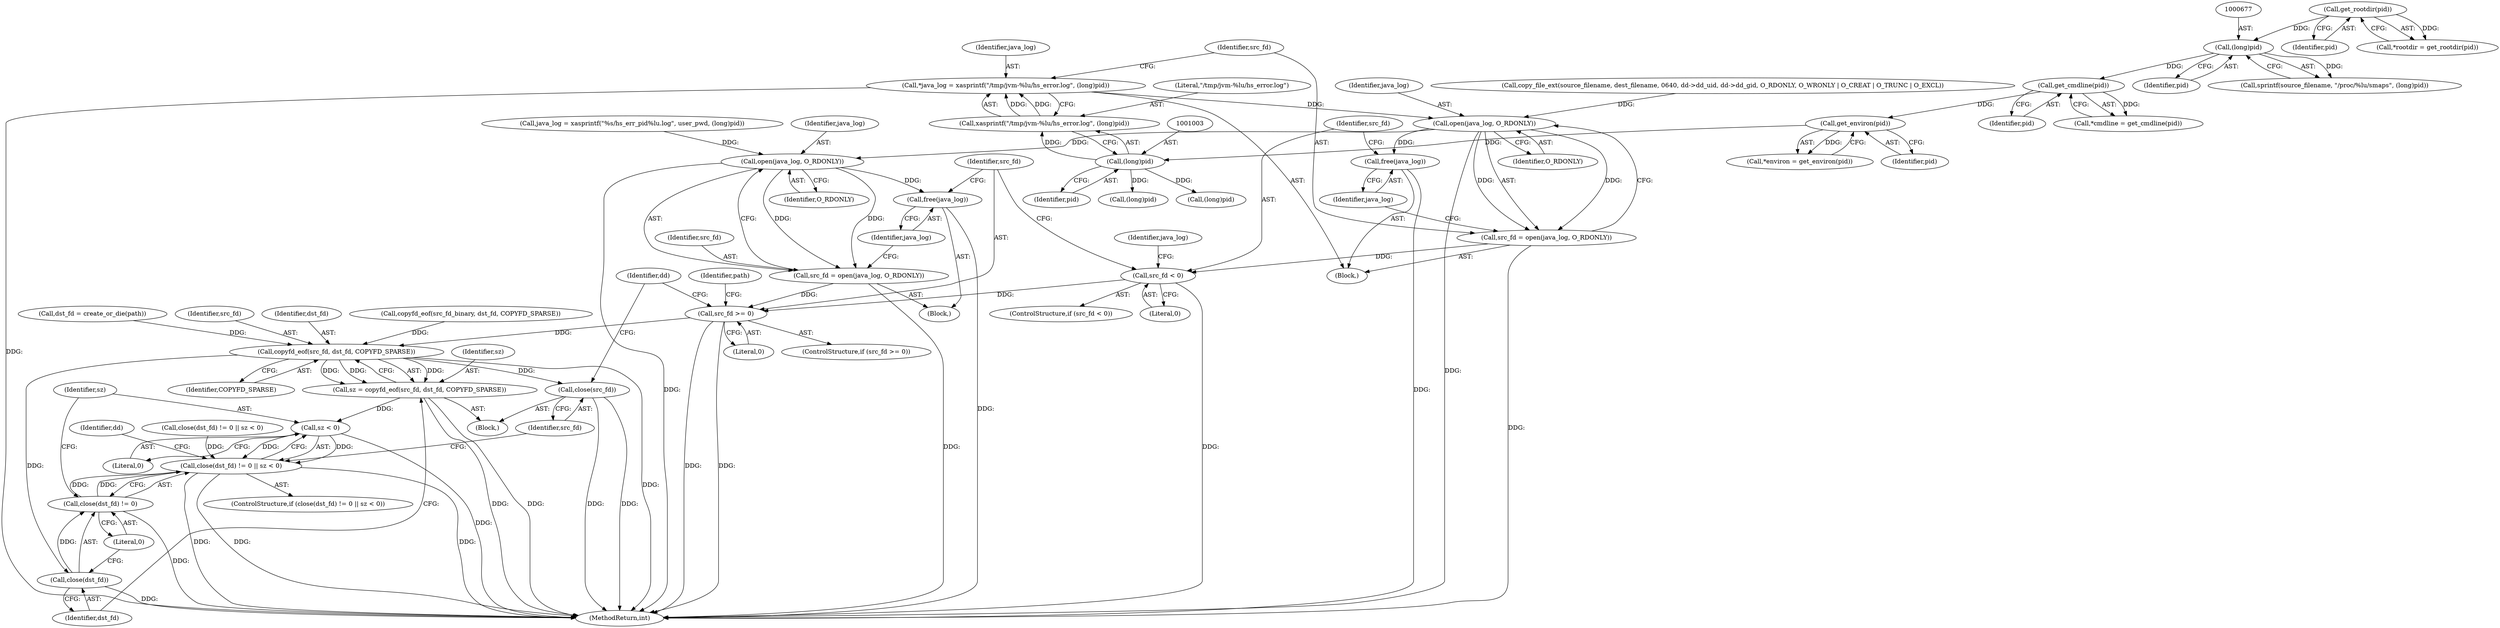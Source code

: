 digraph "0_abrt_8939398b82006ba1fec4ed491339fc075f43fc7c_1@API" {
"1000998" [label="(Call,*java_log = xasprintf(\"/tmp/jvm-%lu/hs_error.log\", (long)pid))"];
"1001000" [label="(Call,xasprintf(\"/tmp/jvm-%lu/hs_error.log\", (long)pid))"];
"1001002" [label="(Call,(long)pid)"];
"1000857" [label="(Call,get_environ(pid))"];
"1000850" [label="(Call,get_cmdline(pid))"];
"1000676" [label="(Call,(long)pid)"];
"1000663" [label="(Call,get_rootdir(pid))"];
"1001008" [label="(Call,open(java_log, O_RDONLY))"];
"1001006" [label="(Call,src_fd = open(java_log, O_RDONLY))"];
"1001014" [label="(Call,src_fd < 0)"];
"1001034" [label="(Call,src_fd >= 0)"];
"1001051" [label="(Call,copyfd_eof(src_fd, dst_fd, COPYFD_SPARSE))"];
"1001049" [label="(Call,sz = copyfd_eof(src_fd, dst_fd, COPYFD_SPARSE))"];
"1001061" [label="(Call,sz < 0)"];
"1001056" [label="(Call,close(dst_fd) != 0 || sz < 0)"];
"1001058" [label="(Call,close(dst_fd))"];
"1001057" [label="(Call,close(dst_fd) != 0)"];
"1001070" [label="(Call,close(src_fd))"];
"1001011" [label="(Call,free(java_log))"];
"1001028" [label="(Call,open(java_log, O_RDONLY))"];
"1001026" [label="(Call,src_fd = open(java_log, O_RDONLY))"];
"1001031" [label="(Call,free(java_log))"];
"1001040" [label="(Identifier,path)"];
"1001044" [label="(Call,dst_fd = create_or_die(path))"];
"1001019" [label="(Identifier,java_log)"];
"1001070" [label="(Call,close(src_fd))"];
"1001062" [label="(Identifier,sz)"];
"1001051" [label="(Call,copyfd_eof(src_fd, dst_fd, COPYFD_SPARSE))"];
"1001059" [label="(Identifier,dst_fd)"];
"1001036" [label="(Literal,0)"];
"1001060" [label="(Literal,0)"];
"1001030" [label="(Identifier,O_RDONLY)"];
"1001017" [label="(Block,)"];
"1001032" [label="(Identifier,java_log)"];
"1001055" [label="(ControlStructure,if (close(dst_fd) != 0 || sz < 0))"];
"1000848" [label="(Call,*cmdline = get_cmdline(pid))"];
"1001071" [label="(Identifier,src_fd)"];
"1000858" [label="(Identifier,pid)"];
"1001033" [label="(ControlStructure,if (src_fd >= 0))"];
"1001052" [label="(Identifier,src_fd)"];
"1000850" [label="(Call,get_cmdline(pid))"];
"1001073" [label="(Identifier,dd)"];
"1000996" [label="(Block,)"];
"1001014" [label="(Call,src_fd < 0)"];
"1000908" [label="(Call,close(dst_fd) != 0 || sz < 0)"];
"1001009" [label="(Identifier,java_log)"];
"1001063" [label="(Literal,0)"];
"1001004" [label="(Identifier,pid)"];
"1000676" [label="(Call,(long)pid)"];
"1000664" [label="(Identifier,pid)"];
"1001066" [label="(Identifier,dd)"];
"1001007" [label="(Identifier,src_fd)"];
"1001035" [label="(Identifier,src_fd)"];
"1001053" [label="(Identifier,dst_fd)"];
"1000855" [label="(Call,*environ = get_environ(pid))"];
"1001029" [label="(Identifier,java_log)"];
"1000663" [label="(Call,get_rootdir(pid))"];
"1001057" [label="(Call,close(dst_fd) != 0)"];
"1001018" [label="(Call,java_log = xasprintf(\"%s/hs_err_pid%lu.log\", user_pwd, (long)pid))"];
"1000678" [label="(Identifier,pid)"];
"1001000" [label="(Call,xasprintf(\"/tmp/jvm-%lu/hs_error.log\", (long)pid))"];
"1000673" [label="(Call,sprintf(source_filename, \"/proc/%lu/smaps\", (long)pid))"];
"1001008" [label="(Call,open(java_log, O_RDONLY))"];
"1001028" [label="(Call,open(java_log, O_RDONLY))"];
"1001031" [label="(Call,free(java_log))"];
"1001027" [label="(Identifier,src_fd)"];
"1001058" [label="(Call,close(dst_fd))"];
"1001023" [label="(Call,(long)pid)"];
"1001050" [label="(Identifier,sz)"];
"1001056" [label="(Call,close(dst_fd) != 0 || sz < 0)"];
"1000857" [label="(Call,get_environ(pid))"];
"1000759" [label="(Call,copy_file_ext(source_filename, dest_filename, 0640, dd->dd_uid, dd->dd_gid, O_RDONLY, O_WRONLY | O_CREAT | O_TRUNC | O_EXCL))"];
"1001015" [label="(Identifier,src_fd)"];
"1001034" [label="(Call,src_fd >= 0)"];
"1000998" [label="(Call,*java_log = xasprintf(\"/tmp/jvm-%lu/hs_error.log\", (long)pid))"];
"1000999" [label="(Identifier,java_log)"];
"1001016" [label="(Literal,0)"];
"1001049" [label="(Call,sz = copyfd_eof(src_fd, dst_fd, COPYFD_SPARSE))"];
"1000898" [label="(Call,copyfd_eof(src_fd_binary, dst_fd, COPYFD_SPARSE))"];
"1001006" [label="(Call,src_fd = open(java_log, O_RDONLY))"];
"1001061" [label="(Call,sz < 0)"];
"1001010" [label="(Identifier,O_RDONLY)"];
"1000661" [label="(Call,*rootdir = get_rootdir(pid))"];
"1001011" [label="(Call,free(java_log))"];
"1001002" [label="(Call,(long)pid)"];
"1001013" [label="(ControlStructure,if (src_fd < 0))"];
"1000851" [label="(Identifier,pid)"];
"1001001" [label="(Literal,\"/tmp/jvm-%lu/hs_error.log\")"];
"1001054" [label="(Identifier,COPYFD_SPARSE)"];
"1001237" [label="(MethodReturn,int)"];
"1001012" [label="(Identifier,java_log)"];
"1001037" [label="(Block,)"];
"1001026" [label="(Call,src_fd = open(java_log, O_RDONLY))"];
"1001105" [label="(Call,(long)pid)"];
"1000998" -> "1000996"  [label="AST: "];
"1000998" -> "1001000"  [label="CFG: "];
"1000999" -> "1000998"  [label="AST: "];
"1001000" -> "1000998"  [label="AST: "];
"1001007" -> "1000998"  [label="CFG: "];
"1000998" -> "1001237"  [label="DDG: "];
"1001000" -> "1000998"  [label="DDG: "];
"1001000" -> "1000998"  [label="DDG: "];
"1000998" -> "1001008"  [label="DDG: "];
"1001000" -> "1001002"  [label="CFG: "];
"1001001" -> "1001000"  [label="AST: "];
"1001002" -> "1001000"  [label="AST: "];
"1001002" -> "1001000"  [label="DDG: "];
"1001002" -> "1001004"  [label="CFG: "];
"1001003" -> "1001002"  [label="AST: "];
"1001004" -> "1001002"  [label="AST: "];
"1000857" -> "1001002"  [label="DDG: "];
"1001002" -> "1001023"  [label="DDG: "];
"1001002" -> "1001105"  [label="DDG: "];
"1000857" -> "1000855"  [label="AST: "];
"1000857" -> "1000858"  [label="CFG: "];
"1000858" -> "1000857"  [label="AST: "];
"1000855" -> "1000857"  [label="CFG: "];
"1000857" -> "1000855"  [label="DDG: "];
"1000850" -> "1000857"  [label="DDG: "];
"1000850" -> "1000848"  [label="AST: "];
"1000850" -> "1000851"  [label="CFG: "];
"1000851" -> "1000850"  [label="AST: "];
"1000848" -> "1000850"  [label="CFG: "];
"1000850" -> "1000848"  [label="DDG: "];
"1000676" -> "1000850"  [label="DDG: "];
"1000676" -> "1000673"  [label="AST: "];
"1000676" -> "1000678"  [label="CFG: "];
"1000677" -> "1000676"  [label="AST: "];
"1000678" -> "1000676"  [label="AST: "];
"1000673" -> "1000676"  [label="CFG: "];
"1000676" -> "1000673"  [label="DDG: "];
"1000663" -> "1000676"  [label="DDG: "];
"1000663" -> "1000661"  [label="AST: "];
"1000663" -> "1000664"  [label="CFG: "];
"1000664" -> "1000663"  [label="AST: "];
"1000661" -> "1000663"  [label="CFG: "];
"1000663" -> "1000661"  [label="DDG: "];
"1001008" -> "1001006"  [label="AST: "];
"1001008" -> "1001010"  [label="CFG: "];
"1001009" -> "1001008"  [label="AST: "];
"1001010" -> "1001008"  [label="AST: "];
"1001006" -> "1001008"  [label="CFG: "];
"1001008" -> "1001237"  [label="DDG: "];
"1001008" -> "1001006"  [label="DDG: "];
"1001008" -> "1001006"  [label="DDG: "];
"1000759" -> "1001008"  [label="DDG: "];
"1001008" -> "1001011"  [label="DDG: "];
"1001008" -> "1001028"  [label="DDG: "];
"1001006" -> "1000996"  [label="AST: "];
"1001007" -> "1001006"  [label="AST: "];
"1001012" -> "1001006"  [label="CFG: "];
"1001006" -> "1001237"  [label="DDG: "];
"1001006" -> "1001014"  [label="DDG: "];
"1001014" -> "1001013"  [label="AST: "];
"1001014" -> "1001016"  [label="CFG: "];
"1001015" -> "1001014"  [label="AST: "];
"1001016" -> "1001014"  [label="AST: "];
"1001019" -> "1001014"  [label="CFG: "];
"1001035" -> "1001014"  [label="CFG: "];
"1001014" -> "1001237"  [label="DDG: "];
"1001014" -> "1001034"  [label="DDG: "];
"1001034" -> "1001033"  [label="AST: "];
"1001034" -> "1001036"  [label="CFG: "];
"1001035" -> "1001034"  [label="AST: "];
"1001036" -> "1001034"  [label="AST: "];
"1001040" -> "1001034"  [label="CFG: "];
"1001073" -> "1001034"  [label="CFG: "];
"1001034" -> "1001237"  [label="DDG: "];
"1001034" -> "1001237"  [label="DDG: "];
"1001026" -> "1001034"  [label="DDG: "];
"1001034" -> "1001051"  [label="DDG: "];
"1001051" -> "1001049"  [label="AST: "];
"1001051" -> "1001054"  [label="CFG: "];
"1001052" -> "1001051"  [label="AST: "];
"1001053" -> "1001051"  [label="AST: "];
"1001054" -> "1001051"  [label="AST: "];
"1001049" -> "1001051"  [label="CFG: "];
"1001051" -> "1001237"  [label="DDG: "];
"1001051" -> "1001049"  [label="DDG: "];
"1001051" -> "1001049"  [label="DDG: "];
"1001051" -> "1001049"  [label="DDG: "];
"1001044" -> "1001051"  [label="DDG: "];
"1000898" -> "1001051"  [label="DDG: "];
"1001051" -> "1001058"  [label="DDG: "];
"1001051" -> "1001070"  [label="DDG: "];
"1001049" -> "1001037"  [label="AST: "];
"1001050" -> "1001049"  [label="AST: "];
"1001059" -> "1001049"  [label="CFG: "];
"1001049" -> "1001237"  [label="DDG: "];
"1001049" -> "1001237"  [label="DDG: "];
"1001049" -> "1001061"  [label="DDG: "];
"1001061" -> "1001056"  [label="AST: "];
"1001061" -> "1001063"  [label="CFG: "];
"1001062" -> "1001061"  [label="AST: "];
"1001063" -> "1001061"  [label="AST: "];
"1001056" -> "1001061"  [label="CFG: "];
"1001061" -> "1001237"  [label="DDG: "];
"1001061" -> "1001056"  [label="DDG: "];
"1001061" -> "1001056"  [label="DDG: "];
"1001056" -> "1001055"  [label="AST: "];
"1001056" -> "1001057"  [label="CFG: "];
"1001057" -> "1001056"  [label="AST: "];
"1001066" -> "1001056"  [label="CFG: "];
"1001071" -> "1001056"  [label="CFG: "];
"1001056" -> "1001237"  [label="DDG: "];
"1001056" -> "1001237"  [label="DDG: "];
"1001056" -> "1001237"  [label="DDG: "];
"1001057" -> "1001056"  [label="DDG: "];
"1001057" -> "1001056"  [label="DDG: "];
"1000908" -> "1001056"  [label="DDG: "];
"1001058" -> "1001057"  [label="AST: "];
"1001058" -> "1001059"  [label="CFG: "];
"1001059" -> "1001058"  [label="AST: "];
"1001060" -> "1001058"  [label="CFG: "];
"1001058" -> "1001237"  [label="DDG: "];
"1001058" -> "1001057"  [label="DDG: "];
"1001057" -> "1001060"  [label="CFG: "];
"1001060" -> "1001057"  [label="AST: "];
"1001062" -> "1001057"  [label="CFG: "];
"1001057" -> "1001237"  [label="DDG: "];
"1001070" -> "1001037"  [label="AST: "];
"1001070" -> "1001071"  [label="CFG: "];
"1001071" -> "1001070"  [label="AST: "];
"1001073" -> "1001070"  [label="CFG: "];
"1001070" -> "1001237"  [label="DDG: "];
"1001070" -> "1001237"  [label="DDG: "];
"1001011" -> "1000996"  [label="AST: "];
"1001011" -> "1001012"  [label="CFG: "];
"1001012" -> "1001011"  [label="AST: "];
"1001015" -> "1001011"  [label="CFG: "];
"1001011" -> "1001237"  [label="DDG: "];
"1001028" -> "1001026"  [label="AST: "];
"1001028" -> "1001030"  [label="CFG: "];
"1001029" -> "1001028"  [label="AST: "];
"1001030" -> "1001028"  [label="AST: "];
"1001026" -> "1001028"  [label="CFG: "];
"1001028" -> "1001237"  [label="DDG: "];
"1001028" -> "1001026"  [label="DDG: "];
"1001028" -> "1001026"  [label="DDG: "];
"1001018" -> "1001028"  [label="DDG: "];
"1001028" -> "1001031"  [label="DDG: "];
"1001026" -> "1001017"  [label="AST: "];
"1001027" -> "1001026"  [label="AST: "];
"1001032" -> "1001026"  [label="CFG: "];
"1001026" -> "1001237"  [label="DDG: "];
"1001031" -> "1001017"  [label="AST: "];
"1001031" -> "1001032"  [label="CFG: "];
"1001032" -> "1001031"  [label="AST: "];
"1001035" -> "1001031"  [label="CFG: "];
"1001031" -> "1001237"  [label="DDG: "];
}

